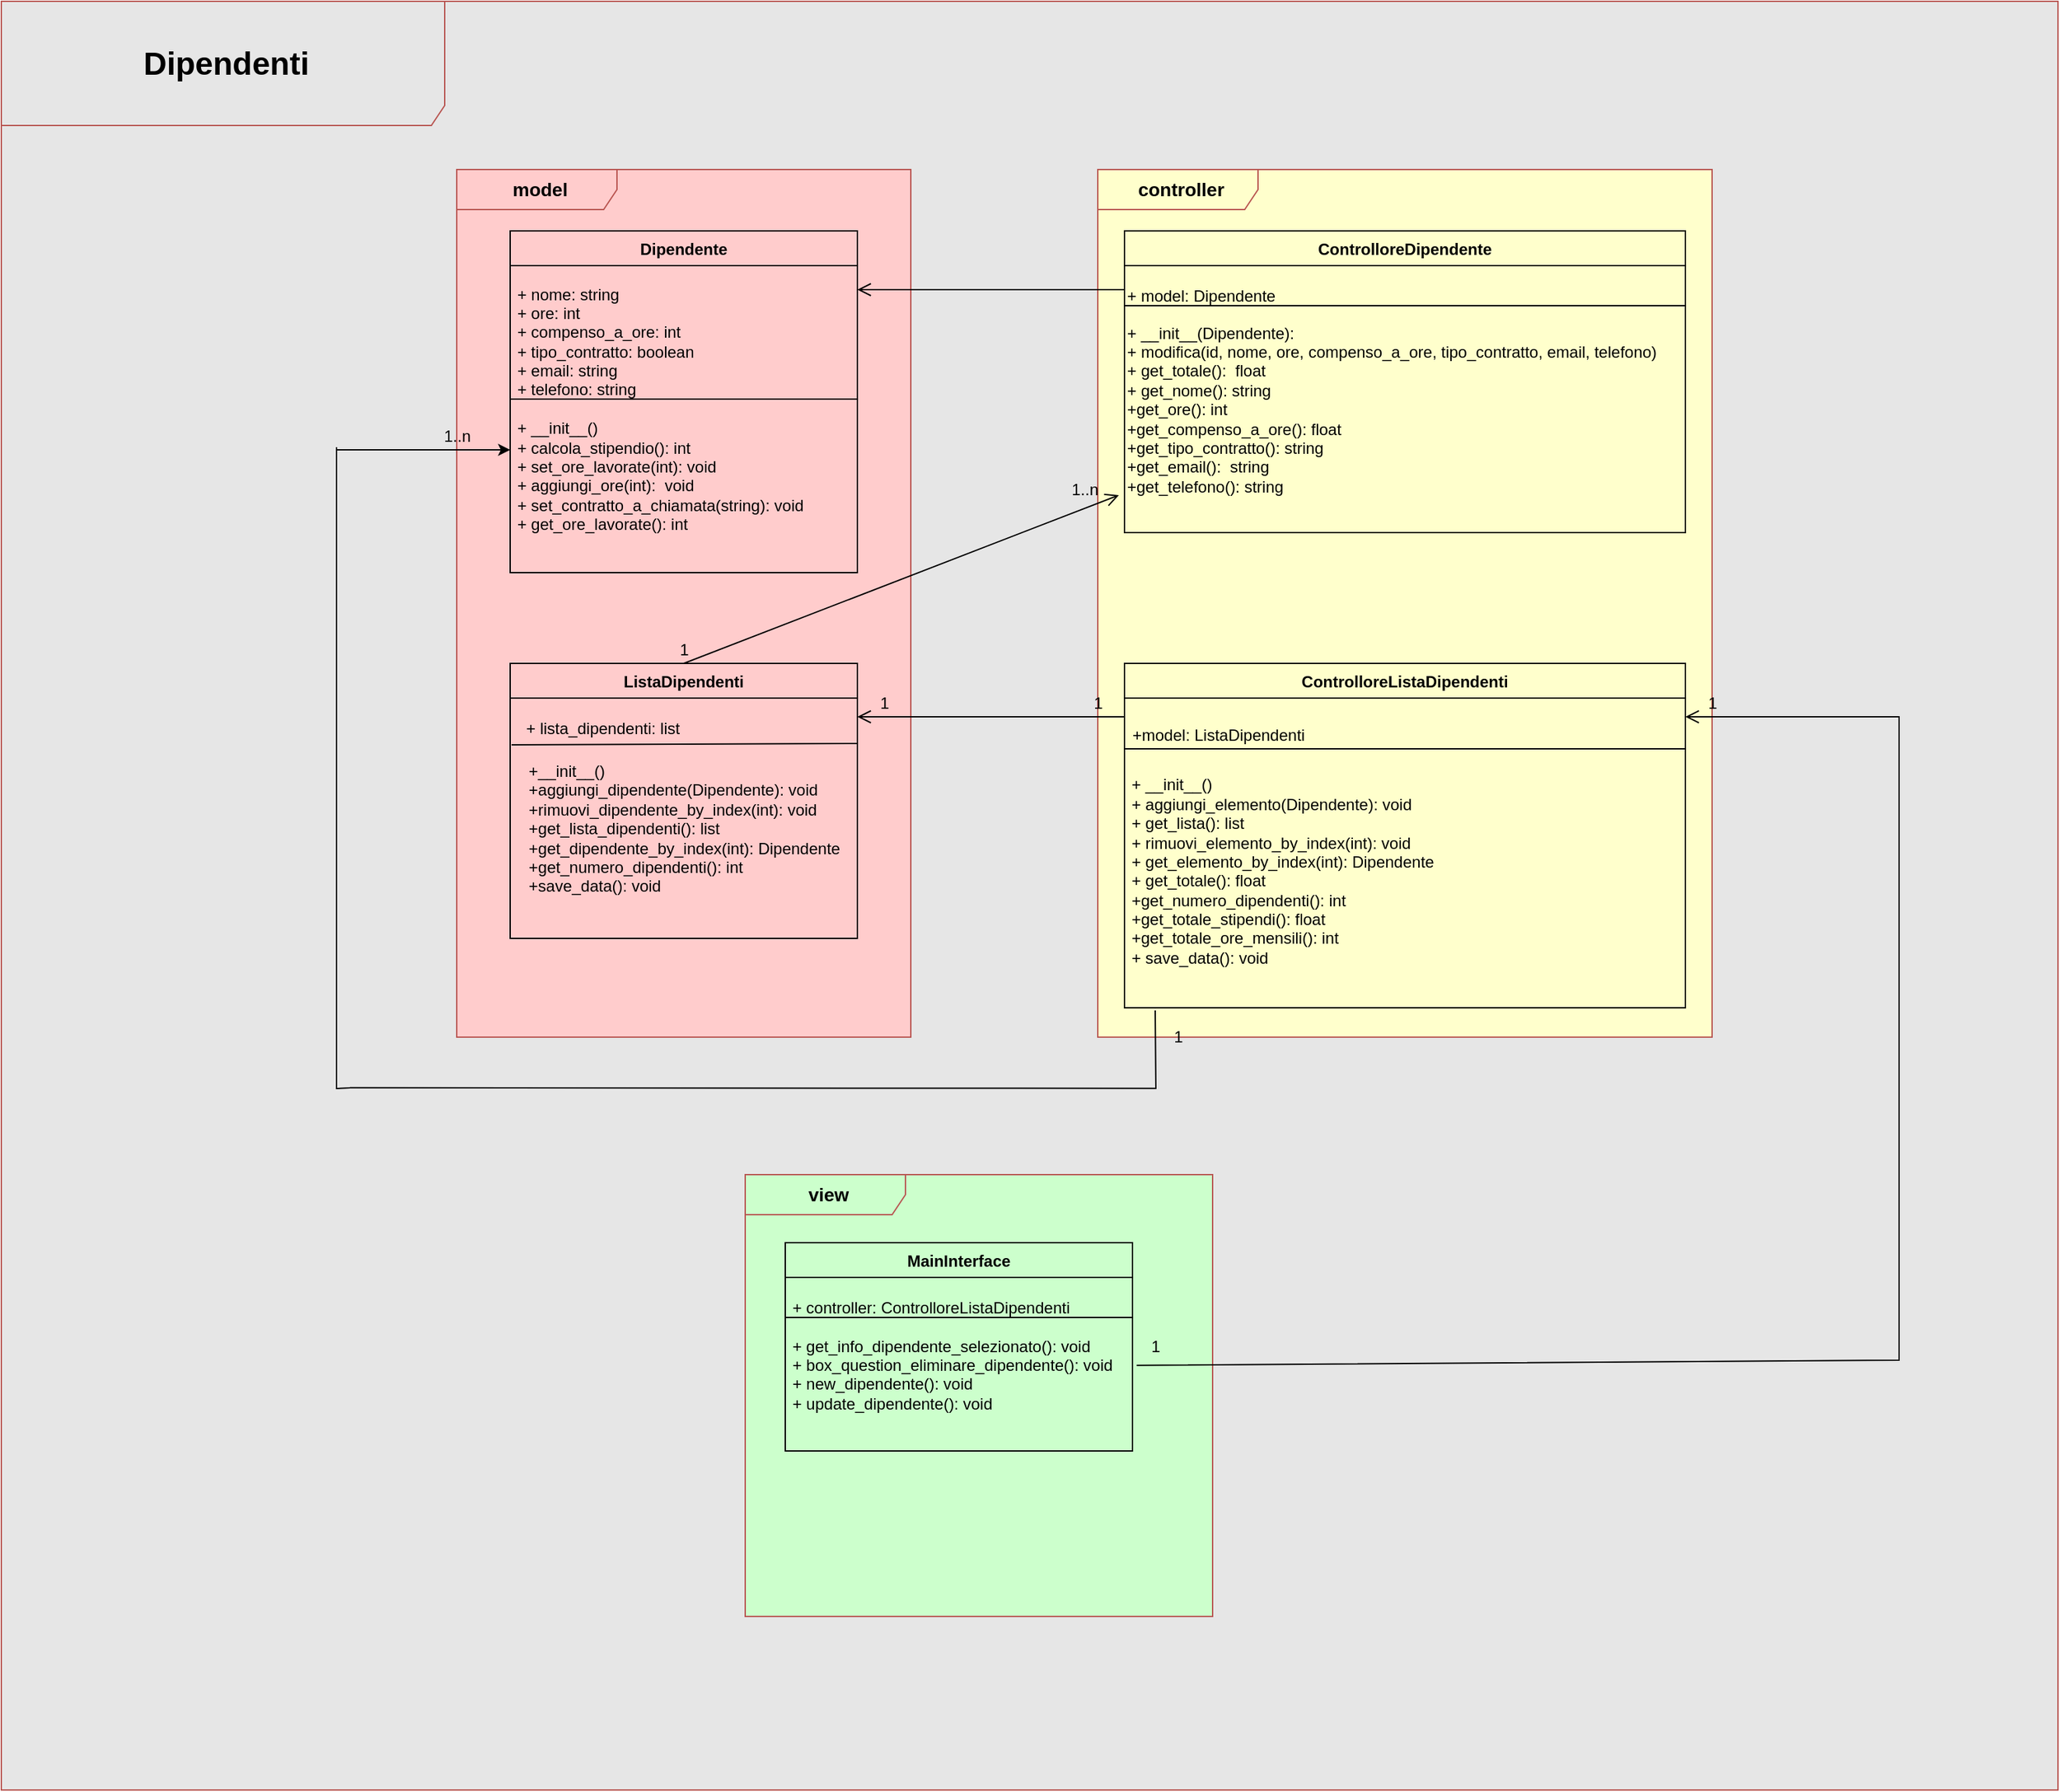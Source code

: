 <mxfile version="18.1.1" type="google"><diagram id="C5RBs43oDa-KdzZeNtuy" name="Page-1"><mxGraphModel grid="0" page="0" gridSize="10" guides="1" tooltips="1" connect="1" arrows="1" fold="1" pageScale="1" pageWidth="827" pageHeight="1169" math="0" shadow="0"><root><mxCell id="WIyWlLk6GJQsqaUBKTNV-0"/><mxCell id="WIyWlLk6GJQsqaUBKTNV-1" parent="WIyWlLk6GJQsqaUBKTNV-0"/><mxCell id="Hfbav0Vj-OpYHbw37q7C-0" value="&lt;b&gt;&lt;font style=&quot;font-size: 24px;&quot;&gt;Dipendenti&lt;/font&gt;&lt;/b&gt;" style="shape=umlFrame;whiteSpace=wrap;html=1;width=332;height=93;boundedLbl=1;verticalAlign=middle;align=center;spacingLeft=5;fillColor=#E6E6E6;strokeColor=#b85450;gradientColor=none;swimlaneFillColor=#E6E6E6;shadow=0;sketch=0;" vertex="1" parent="WIyWlLk6GJQsqaUBKTNV-1"><mxGeometry x="-901" y="-136" width="1540" height="1340" as="geometry"/></mxCell><mxCell id="mYAYdRJ9OJ2_VcNxW5Uh-2" value="&lt;b&gt;&lt;font style=&quot;font-size: 14px&quot;&gt;view&lt;/font&gt;&lt;/b&gt;" style="shape=umlFrame;whiteSpace=wrap;html=1;width=120;height=30;boundedLbl=1;verticalAlign=middle;align=center;spacingLeft=5;fillColor=#CCFFCC;strokeColor=#b85450;gradientColor=none;swimlaneFillColor=#CCFFCC;shadow=0;sketch=0;" vertex="1" parent="WIyWlLk6GJQsqaUBKTNV-1"><mxGeometry x="-344" y="743" width="350" height="331" as="geometry"/></mxCell><mxCell id="mYAYdRJ9OJ2_VcNxW5Uh-1" value="&lt;b&gt;&lt;font style=&quot;font-size: 14px&quot;&gt;controller&lt;/font&gt;&lt;/b&gt;" style="shape=umlFrame;whiteSpace=wrap;html=1;width=120;height=30;boundedLbl=1;verticalAlign=middle;align=center;spacingLeft=5;fillColor=#FFFFCC;strokeColor=#b85450;gradientColor=none;swimlaneFillColor=#FFFFCC;shadow=0;sketch=0;" vertex="1" parent="WIyWlLk6GJQsqaUBKTNV-1"><mxGeometry x="-80" y="-10" width="460" height="650" as="geometry"/></mxCell><mxCell id="mYAYdRJ9OJ2_VcNxW5Uh-0" value="&lt;b&gt;&lt;font style=&quot;font-size: 14px&quot;&gt;model&lt;/font&gt;&lt;/b&gt;" style="shape=umlFrame;whiteSpace=wrap;html=1;width=120;height=30;boundedLbl=1;verticalAlign=middle;align=center;spacingLeft=5;fillColor=#FFCCCC;strokeColor=#b85450;gradientColor=none;swimlaneFillColor=#FFCCCC;shadow=0;sketch=0;" vertex="1" parent="WIyWlLk6GJQsqaUBKTNV-1"><mxGeometry x="-560" y="-10" width="340" height="650" as="geometry"/></mxCell><mxCell id="zkfFHV4jXpPFQw0GAbJ--0" value="Dipendente" style="swimlane;fontStyle=1;align=center;verticalAlign=top;childLayout=stackLayout;horizontal=1;startSize=26;horizontalStack=0;resizeParent=1;resizeLast=0;collapsible=1;marginBottom=0;rounded=0;shadow=0;strokeWidth=1;fillColor=#FFCCCC;swimlaneFillColor=#FFCCCC;gradientColor=none;" vertex="1" parent="WIyWlLk6GJQsqaUBKTNV-1"><mxGeometry x="-520" y="36" width="260" height="256" as="geometry"><mxRectangle x="-520" y="36" width="160" height="26" as="alternateBounds"/></mxGeometry></mxCell><mxCell id="D0r3bO69i6FXSqCr6b5d-0" value="&lt;br&gt;&amp;nbsp;+ nome: string&lt;br&gt;&amp;nbsp;+ ore: int&lt;br&gt;&amp;nbsp;+ compenso_a_ore: int&lt;br&gt;&amp;nbsp;+ tipo_contratto: boolean&lt;br&gt;&amp;nbsp;+ email: string&lt;br&gt;&amp;nbsp;+ telefono: string" style="text;html=1;align=left;verticalAlign=middle;resizable=0;points=[];autosize=1;strokeColor=default;fillColor=none;gradientColor=none;" vertex="1" parent="zkfFHV4jXpPFQw0GAbJ--0"><mxGeometry y="26" width="260" height="100" as="geometry"/></mxCell><mxCell id="_skswLvrcf35RX3ttSnh-1" value="&lt;div&gt;&lt;br&gt;&lt;/div&gt;&lt;div&gt;&amp;nbsp;+ __init__()&lt;div&gt;&amp;nbsp;+ calcola_stipendio(): int&lt;/div&gt;&lt;/div&gt;&lt;div&gt;&amp;nbsp;+ set_ore_lavorate(int): void&lt;/div&gt;&lt;div&gt;&amp;nbsp;+ aggiungi_ore(int):&amp;nbsp; void&lt;/div&gt;&lt;div&gt;&amp;nbsp;+ set_contratto_a_chiamata(string): void&lt;/div&gt;&lt;div&gt;&amp;nbsp;+ get_ore_lavorate(): int&lt;/div&gt;&lt;div&gt;&lt;br&gt;&lt;/div&gt;&lt;div&gt;&lt;br&gt;&lt;/div&gt;" style="text;html=1;align=left;verticalAlign=middle;resizable=0;points=[];autosize=1;strokeColor=default;fillColor=none;" vertex="1" parent="zkfFHV4jXpPFQw0GAbJ--0"><mxGeometry y="126" width="260" height="130" as="geometry"/></mxCell><mxCell id="zkfFHV4jXpPFQw0GAbJ--13" value="ControlloreListaDipendenti" style="swimlane;fontStyle=1;align=center;verticalAlign=top;childLayout=stackLayout;horizontal=1;startSize=26;horizontalStack=0;resizeParent=1;resizeLast=0;collapsible=1;marginBottom=0;rounded=0;shadow=0;strokeWidth=1;fillColor=#FFFFCC;" vertex="1" parent="WIyWlLk6GJQsqaUBKTNV-1"><mxGeometry x="-60" y="360" width="420" height="258" as="geometry"><mxRectangle x="340" y="380" width="170" height="26" as="alternateBounds"/></mxGeometry></mxCell><mxCell id="zkfFHV4jXpPFQw0GAbJ--14" value="&#10;+model: ListaDipendenti&#10;" style="text;align=left;verticalAlign=top;spacingLeft=4;spacingRight=4;overflow=hidden;rotatable=0;points=[[0,0.5],[1,0.5]];portConstraint=eastwest;fillColor=none;" vertex="1" parent="zkfFHV4jXpPFQw0GAbJ--13"><mxGeometry y="26" width="420" height="34" as="geometry"/></mxCell><mxCell id="zkfFHV4jXpPFQw0GAbJ--15" value="" style="line;html=1;strokeWidth=1;align=left;verticalAlign=middle;spacingTop=-1;spacingLeft=3;spacingRight=3;rotatable=0;labelPosition=right;points=[];portConstraint=eastwest;" vertex="1" parent="zkfFHV4jXpPFQw0GAbJ--13"><mxGeometry y="60" width="420" height="8" as="geometry"/></mxCell><mxCell id="jG9LlhIIk7s0WKN8K7-H-0" value="&lt;div align=&quot;left&quot;&gt;&lt;span&gt;&lt;br&gt;&lt;/span&gt;&lt;/div&gt;&lt;div align=&quot;left&quot;&gt;&lt;span&gt;&amp;nbsp;+ __init__()&lt;/span&gt;&lt;br&gt;&lt;/div&gt;&lt;div align=&quot;left&quot;&gt;&lt;span&gt;&lt;div&gt;&amp;nbsp;+ aggiungi_elemento(Dipendente): void&lt;/div&gt;&lt;/span&gt;&lt;span&gt;&lt;div&gt;&amp;nbsp;+ get_lista(): list&lt;/div&gt;&lt;/span&gt;&lt;span&gt;&lt;div&gt;&amp;nbsp;+ rimuovi_elemento_by_index(int): void&lt;/div&gt;&lt;/span&gt;&lt;span&gt;&lt;/span&gt;&lt;span&gt;&lt;/span&gt;&lt;span&gt;&lt;/span&gt;&lt;span&gt;&lt;div align=&quot;left&quot;&gt;&amp;nbsp;+ get_elemento_by_index(int): Dipendente&lt;br&gt;&amp;nbsp;+ get_totale(): float&lt;br&gt;&amp;nbsp;+get_numero_dipendenti(): int&lt;/div&gt;&lt;div align=&quot;left&quot;&gt;&amp;nbsp;+get_totale_stipendi(): float&lt;/div&gt;&lt;div align=&quot;left&quot;&gt;&amp;nbsp;+get_totale_ore_mensili(): int&lt;br&gt;&lt;div&gt;&lt;span&gt;&lt;div&gt;&amp;nbsp;+ save_data(): void&lt;/div&gt;&lt;/span&gt;&lt;/div&gt;&lt;div&gt;&lt;br&gt;&lt;br&gt;&lt;/div&gt;&lt;/div&gt;&lt;/span&gt;&lt;/div&gt;" style="text;html=1;align=left;verticalAlign=middle;resizable=0;points=[];autosize=1;strokeColor=none;fillColor=none;" vertex="1" parent="zkfFHV4jXpPFQw0GAbJ--13"><mxGeometry y="68" width="420" height="190" as="geometry"/></mxCell><mxCell id="zkfFHV4jXpPFQw0GAbJ--17" value="ListaDipendenti" style="swimlane;fontStyle=1;align=center;verticalAlign=top;childLayout=stackLayout;horizontal=1;startSize=26;horizontalStack=0;resizeParent=1;resizeLast=0;collapsible=1;marginBottom=0;rounded=0;shadow=0;strokeWidth=1;swimlaneFillColor=none;fillColor=none;" vertex="1" parent="WIyWlLk6GJQsqaUBKTNV-1"><mxGeometry x="-520" y="360" width="260" height="206" as="geometry"><mxRectangle x="550" y="140" width="160" height="26" as="alternateBounds"/></mxGeometry></mxCell><mxCell id="_skswLvrcf35RX3ttSnh-4" value="&lt;div&gt;&amp;nbsp; &amp;nbsp;&lt;/div&gt;&lt;div&gt;&lt;span&gt;&amp;nbsp; &amp;nbsp;+ lista_dipendenti: list&lt;/span&gt;&lt;/div&gt;" style="text;html=1;align=left;verticalAlign=middle;resizable=0;points=[];autosize=1;strokeColor=none;fillColor=none;" vertex="1" parent="zkfFHV4jXpPFQw0GAbJ--17"><mxGeometry y="26" width="260" height="30" as="geometry"/></mxCell><mxCell id="_skswLvrcf35RX3ttSnh-5" value="&lt;div style=&quot;text-align: left&quot;&gt;&lt;br&gt;&lt;/div&gt;&lt;div style=&quot;text-align: left&quot;&gt;+__init__()&lt;/div&gt;&lt;span&gt;&lt;div style=&quot;text-align: left&quot;&gt;+aggiungi_dipendente(Dipendente): void&lt;/div&gt;&lt;/span&gt;&lt;span&gt;&lt;div style=&quot;text-align: left&quot;&gt;+rimuovi_dipendente_by_index(int): void&lt;/div&gt;&lt;/span&gt;&lt;span&gt;&lt;div style=&quot;text-align: left&quot;&gt;+get_lista_dipendenti(): list&lt;/div&gt;&lt;/span&gt;&lt;span&gt;&lt;div style=&quot;text-align: left&quot;&gt;+get_dipendente_by_index(int): Dipendente&lt;/div&gt;&lt;div style=&quot;text-align: left&quot;&gt;+get_numero_dipendenti(): int&lt;/div&gt;&lt;div style=&quot;text-align: left&quot;&gt;+save_data(): void&lt;/div&gt;&lt;div style=&quot;text-align: left&quot;&gt;&lt;br&gt;&lt;/div&gt;&lt;div style=&quot;text-align: left&quot;&gt;&lt;br&gt;&lt;/div&gt;&lt;/span&gt;" style="text;html=1;align=center;verticalAlign=middle;resizable=0;points=[];autosize=1;strokeColor=none;fillColor=none;" vertex="1" parent="zkfFHV4jXpPFQw0GAbJ--17"><mxGeometry y="56" width="260" height="150" as="geometry"/></mxCell><mxCell id="Cgq2BZAVP7DRaY2gdg-t-8" value="" style="endArrow=none;html=1;rounded=0;exitX=0.004;exitY=0.033;exitDx=0;exitDy=0;exitPerimeter=0;" edge="1" parent="zkfFHV4jXpPFQw0GAbJ--17" source="_skswLvrcf35RX3ttSnh-5"><mxGeometry width="50" height="50" relative="1" as="geometry"><mxPoint x="195" y="-70" as="sourcePoint"/><mxPoint x="260" y="60" as="targetPoint"/></mxGeometry></mxCell><mxCell id="OyHISHavs5aXa-xD77_o-1" value="ControlloreDipendente" style="swimlane;fontStyle=1;align=center;verticalAlign=top;childLayout=stackLayout;horizontal=1;startSize=26;horizontalStack=0;resizeParent=1;resizeLast=0;collapsible=1;marginBottom=0;rounded=0;shadow=0;strokeWidth=1;fillColor=none;" vertex="1" parent="WIyWlLk6GJQsqaUBKTNV-1"><mxGeometry x="-60" y="36" width="420" height="226" as="geometry"><mxRectangle x="230" y="140" width="160" height="26" as="alternateBounds"/></mxGeometry></mxCell><mxCell id="Cgq2BZAVP7DRaY2gdg-t-0" value="&lt;br&gt;+ model: Dipendente" style="text;html=1;align=left;verticalAlign=middle;resizable=0;points=[];autosize=1;strokeColor=none;fillColor=none;" vertex="1" parent="OyHISHavs5aXa-xD77_o-1"><mxGeometry y="26" width="420" height="30" as="geometry"/></mxCell><mxCell id="OyHISHavs5aXa-xD77_o-4" value="&lt;div&gt;&lt;br&gt;&lt;/div&gt;&lt;div&gt;+ __init__(Dipendente):&lt;/div&gt;&lt;div&gt;&lt;div&gt;+ modifica(id, nome, ore, compenso_a_ore, tipo_contratto, email, telefono)&lt;/div&gt;&lt;div&gt;+ get_totale():&amp;nbsp; float&lt;br&gt;&lt;/div&gt;&lt;/div&gt;&lt;div&gt;+ get_nome(): string&lt;/div&gt;&lt;div&gt;+get_ore(): int&lt;/div&gt;&lt;div&gt;+get_compenso_a_ore(): float&lt;/div&gt;&lt;div&gt;+get_tipo_contratto(): string&lt;/div&gt;&lt;div&gt;+get_email():&amp;nbsp; string&lt;/div&gt;&lt;div&gt;+get_telefono(): string&lt;/div&gt;&lt;div&gt;&lt;br&gt;&lt;/div&gt;&lt;div&gt;&lt;br&gt;&lt;/div&gt;" style="text;html=1;align=left;verticalAlign=middle;resizable=0;points=[];autosize=1;strokeColor=default;fillColor=none;" vertex="1" parent="OyHISHavs5aXa-xD77_o-1"><mxGeometry y="56" width="420" height="170" as="geometry"/></mxCell><mxCell id="Cgq2BZAVP7DRaY2gdg-t-5" value="MainInterface" style="swimlane;fontStyle=1;align=center;verticalAlign=top;childLayout=stackLayout;horizontal=1;startSize=26;horizontalStack=0;resizeParent=1;resizeLast=0;collapsible=1;marginBottom=0;rounded=0;shadow=0;strokeWidth=1;fillColor=none;" vertex="1" parent="WIyWlLk6GJQsqaUBKTNV-1"><mxGeometry x="-314" y="794" width="260" height="156" as="geometry"><mxRectangle x="230" y="140" width="160" height="26" as="alternateBounds"/></mxGeometry></mxCell><mxCell id="Cgq2BZAVP7DRaY2gdg-t-6" value="&lt;span style=&quot;text-align: center&quot;&gt;&lt;br&gt;&amp;nbsp;+ controller: ControlloreListaDipendenti&lt;/span&gt;" style="text;html=1;align=left;verticalAlign=middle;resizable=0;points=[];autosize=1;strokeColor=default;fillColor=none;" vertex="1" parent="Cgq2BZAVP7DRaY2gdg-t-5"><mxGeometry y="26" width="260" height="30" as="geometry"/></mxCell><mxCell id="Cgq2BZAVP7DRaY2gdg-t-7" value="&lt;span style=&quot;text-align: center&quot;&gt;&amp;nbsp;&lt;br&gt;&amp;nbsp;+ get_info_dipendente_selezionato(): void&lt;br&gt;&lt;/span&gt;&lt;span style=&quot;text-align: center&quot;&gt;&amp;nbsp;+ box_question_eliminare_dipendente(): void&lt;/span&gt;&lt;br style=&quot;text-align: center&quot;&gt;&lt;span style=&quot;text-align: center&quot;&gt;&amp;nbsp;+ new_dipendente(): void&lt;/span&gt;&lt;br style=&quot;text-align: center&quot;&gt;&lt;span style=&quot;text-align: center&quot;&gt;&amp;nbsp;+ update_dipendente(): void&lt;br&gt;&lt;/span&gt;&lt;span style=&quot;text-align: center&quot;&gt;&lt;br&gt;&lt;br&gt;&lt;/span&gt;" style="text;html=1;align=left;verticalAlign=middle;resizable=0;points=[];autosize=1;strokeColor=default;fillColor=none;" vertex="1" parent="Cgq2BZAVP7DRaY2gdg-t-5"><mxGeometry y="56" width="260" height="100" as="geometry"/></mxCell><mxCell id="Cgq2BZAVP7DRaY2gdg-t-10" value="" style="endArrow=none;html=1;endSize=12;startArrow=none;startSize=14;startFill=0;edgeStyle=orthogonalEdgeStyle;align=center;verticalAlign=bottom;endFill=0;rounded=0;" edge="1" parent="WIyWlLk6GJQsqaUBKTNV-1"><mxGeometry y="3" relative="1" as="geometry"><mxPoint x="-640" y="677.88" as="sourcePoint"/><mxPoint x="-37" y="620" as="targetPoint"/></mxGeometry></mxCell><mxCell id="Cgq2BZAVP7DRaY2gdg-t-13" value="" style="endArrow=none;html=1;endSize=12;startArrow=none;startSize=14;startFill=0;edgeStyle=orthogonalEdgeStyle;align=center;verticalAlign=bottom;endFill=0;rounded=0;" edge="1" parent="WIyWlLk6GJQsqaUBKTNV-1"><mxGeometry y="3" relative="1" as="geometry"><mxPoint x="-640" y="678" as="sourcePoint"/><mxPoint x="-650" y="198" as="targetPoint"/></mxGeometry></mxCell><mxCell id="Cgq2BZAVP7DRaY2gdg-t-14" value="" style="endArrow=classic;html=1;rounded=0;" edge="1" parent="WIyWlLk6GJQsqaUBKTNV-1"><mxGeometry width="50" height="50" relative="1" as="geometry"><mxPoint x="-650" y="200" as="sourcePoint"/><mxPoint x="-520" y="200" as="targetPoint"/></mxGeometry></mxCell><mxCell id="Cgq2BZAVP7DRaY2gdg-t-15" value="" style="endArrow=open;startArrow=none;endFill=0;startFill=0;endSize=8;html=1;verticalAlign=bottom;labelBackgroundColor=none;strokeWidth=1;rounded=0;exitX=0;exitY=0.25;exitDx=0;exitDy=0;" edge="1" parent="WIyWlLk6GJQsqaUBKTNV-1"><mxGeometry width="160" relative="1" as="geometry"><mxPoint x="-60" y="400" as="sourcePoint"/><mxPoint x="-260" y="400" as="targetPoint"/></mxGeometry></mxCell><mxCell id="Cgq2BZAVP7DRaY2gdg-t-16" value="" style="endArrow=open;startArrow=none;endFill=0;startFill=0;endSize=8;html=1;verticalAlign=bottom;labelBackgroundColor=none;strokeWidth=1;rounded=0;exitX=1.012;exitY=0.359;exitDx=0;exitDy=0;exitPerimeter=0;" edge="1" parent="WIyWlLk6GJQsqaUBKTNV-1" source="Cgq2BZAVP7DRaY2gdg-t-7"><mxGeometry width="160" relative="1" as="geometry"><mxPoint x="560" y="400" as="sourcePoint"/><mxPoint x="360" y="400" as="targetPoint"/><Array as="points"><mxPoint x="520" y="882"/><mxPoint x="520" y="400"/></Array></mxGeometry></mxCell><mxCell id="Cgq2BZAVP7DRaY2gdg-t-17" value="" style="endArrow=open;startArrow=none;endFill=0;startFill=0;endSize=8;html=1;verticalAlign=bottom;labelBackgroundColor=none;strokeWidth=1;rounded=0;exitX=0;exitY=0.25;exitDx=0;exitDy=0;" edge="1" parent="WIyWlLk6GJQsqaUBKTNV-1"><mxGeometry width="160" relative="1" as="geometry"><mxPoint x="-60" y="80" as="sourcePoint"/><mxPoint x="-260" y="80" as="targetPoint"/></mxGeometry></mxCell><mxCell id="Cgq2BZAVP7DRaY2gdg-t-18" value="" style="endArrow=open;startArrow=none;endFill=0;startFill=0;endSize=8;html=1;verticalAlign=bottom;labelBackgroundColor=none;strokeWidth=1;rounded=0;exitX=0.5;exitY=0;exitDx=0;exitDy=0;entryX=-0.01;entryY=0.835;entryDx=0;entryDy=0;entryPerimeter=0;" edge="1" parent="WIyWlLk6GJQsqaUBKTNV-1" target="OyHISHavs5aXa-xD77_o-4"><mxGeometry width="160" relative="1" as="geometry"><mxPoint x="-390" y="360" as="sourcePoint"/><mxPoint x="-29.22" y="192.56" as="targetPoint"/></mxGeometry></mxCell><mxCell id="Cgq2BZAVP7DRaY2gdg-t-19" value="1..n" style="text;html=1;align=center;verticalAlign=middle;resizable=0;points=[];autosize=1;strokeColor=none;fillColor=none;" vertex="1" parent="WIyWlLk6GJQsqaUBKTNV-1"><mxGeometry x="-110" y="220" width="40" height="20" as="geometry"/></mxCell><mxCell id="Cgq2BZAVP7DRaY2gdg-t-20" value="1" style="text;html=1;align=center;verticalAlign=middle;resizable=0;points=[];autosize=1;strokeColor=none;fillColor=none;" vertex="1" parent="WIyWlLk6GJQsqaUBKTNV-1"><mxGeometry x="-400" y="340" width="20" height="20" as="geometry"/></mxCell><mxCell id="Cgq2BZAVP7DRaY2gdg-t-21" value="1" style="text;html=1;align=center;verticalAlign=middle;resizable=0;points=[];autosize=1;strokeColor=none;fillColor=none;" vertex="1" parent="WIyWlLk6GJQsqaUBKTNV-1"><mxGeometry x="-90" y="380" width="20" height="20" as="geometry"/></mxCell><mxCell id="Cgq2BZAVP7DRaY2gdg-t-22" value="1" style="text;html=1;align=center;verticalAlign=middle;resizable=0;points=[];autosize=1;strokeColor=none;fillColor=none;" vertex="1" parent="WIyWlLk6GJQsqaUBKTNV-1"><mxGeometry x="-250" y="380" width="20" height="20" as="geometry"/></mxCell><mxCell id="Cgq2BZAVP7DRaY2gdg-t-23" value="1" style="text;html=1;align=center;verticalAlign=middle;resizable=0;points=[];autosize=1;strokeColor=none;fillColor=none;" vertex="1" parent="WIyWlLk6GJQsqaUBKTNV-1"><mxGeometry x="-47" y="862" width="20" height="20" as="geometry"/></mxCell><mxCell id="Cgq2BZAVP7DRaY2gdg-t-24" value="1" style="text;html=1;align=center;verticalAlign=middle;resizable=0;points=[];autosize=1;strokeColor=none;fillColor=none;" vertex="1" parent="WIyWlLk6GJQsqaUBKTNV-1"><mxGeometry x="370" y="380" width="20" height="20" as="geometry"/></mxCell><mxCell id="Cgq2BZAVP7DRaY2gdg-t-25" value="1..n" style="text;html=1;align=center;verticalAlign=middle;resizable=0;points=[];autosize=1;strokeColor=none;fillColor=none;" vertex="1" parent="WIyWlLk6GJQsqaUBKTNV-1"><mxGeometry x="-580" y="180" width="40" height="20" as="geometry"/></mxCell><mxCell id="Cgq2BZAVP7DRaY2gdg-t-26" value="1" style="text;html=1;align=center;verticalAlign=middle;resizable=0;points=[];autosize=1;strokeColor=none;fillColor=none;" vertex="1" parent="WIyWlLk6GJQsqaUBKTNV-1"><mxGeometry x="-30" y="630" width="20" height="20" as="geometry"/></mxCell></root></mxGraphModel></diagram></mxfile>